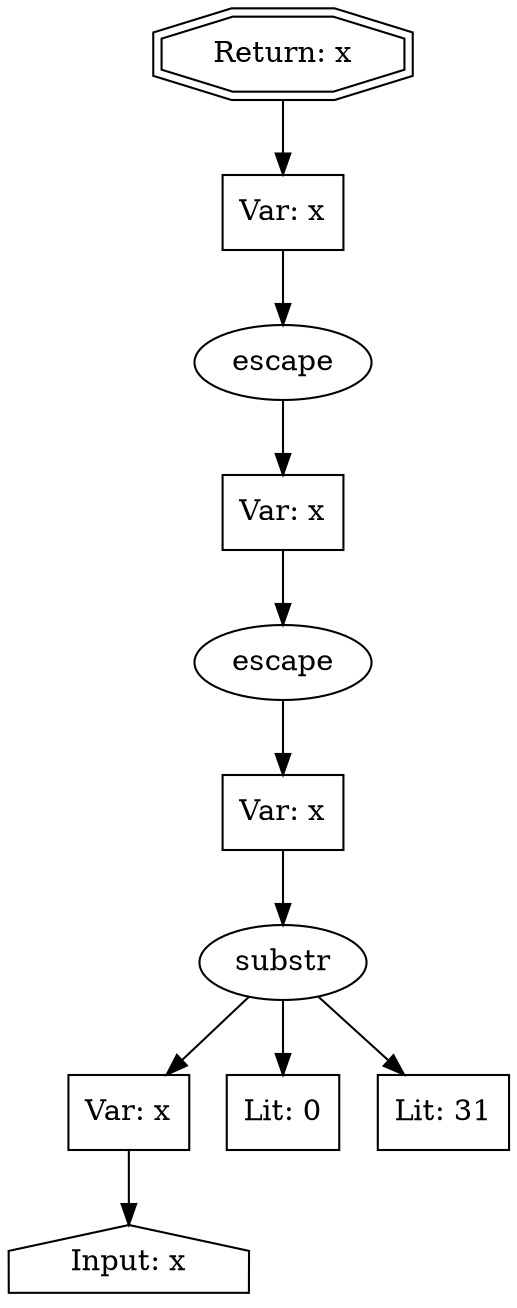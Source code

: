 // Finding: 18256fde-3ad4-4cad-94bd-1dd52f1492f7
// Finding.url: https://www.example293.com/##'></iframe></style></script></object></embed></textarea><img src=x onerror=taintfoxLog('9676dce890cf452aa99748d047abb55b')><!--/*
// Finding.parentloc: https://www.example293.com/##'></iframe></style></script></object></embed></textarea><img src=x onerror=taintfoxLog('9676dce890cf452aa99748d047abb55b')><!--/*
// Finding.domain: www.example293.com
// Finding.base_domain: example293.com
// Finding.source: location.href
// Finding.sink: innerHTML
// Sanitizer.score: 6
// Sanitizer.name: N
// Sanitizer.location: https://unitus.example294.com/custom/inread/sf/src/js/lib/bh_1.1.0.js?v=8.6 line 1 > eval - N:1:4123
// Finding.begin: 29585
// Finding.end: 29620
// Finding.original_uuid: b60a5925-1639-436d-bb35-25e34f9701a7
// Finding.TwentyFiveMillionFlowsId: 1835477702
// Finding.script: https://unitus.example294.com/custom/inread/sf/src/js/lib/bh_1.1.0.js?v=8.6 line 1 > eval
// Finding.line: 1
// Exploit.uuid: 9676dce8-90cf-452a-a997-48d047abb55b
// Exploit.success: false
// Exploit.status: validated
// Exploit.method: C
// Exploit.type: html
// Exploit.token: attribute
// Exploit.content: src
// Exploit.quote_type: '
// Exploit.tag: img
// Exploit.break_out: #'></iframe></style></script></object></embed></textarea><img src=x onerror=
// Exploit.break_in: ><!--/*
// Exploit.payload: #'></iframe></style></script></object></embed></textarea><img src=x onerror=taintfoxLog(1)><!--/*
// Exploit.begin_taint_url: 0
// Exploit.end_taint_url: 5
// Exploit.replace_begin_url: 31
// Exploit.replace_end_url: 31
// Exploit.replace_begin_param: 314
// Exploit.replace_end_param: 314
// Issues.LargestEncodeAttrStringChain: 0
// Issues.LargestTextFragmentEncodeChainLength: 0
// Issues.HasApproximation: false
// Issues.HasMissingImplementation: false
// Issues.HasInfiniteRegexWithFunctionReplacer: false
// Issues.MergedSplitAndJoins: false
// Issues.HasUrlInRhsOfReplace: false
// Issues.HasUrlInLhsOfReplace: false
// Issues.HasCookieValueInLhsOfreplace: false
// Issues.HasCookieValueInRhsOfreplace: false
// Issues.HasCookieValueInMatchPattern: false
// Issues.HasCookieValueInExecPattern: false
// Issues.RemovedLRConcats: false
// Issues.RemovedReplaceArtifacts: false
// Issues.HasUrlInMatchPattern: false
// Issues.HasUrlInExecPattern: false
// Issues.RemovedNOPreplaces: false
// Issues.Known_sanitizer: false
// DepGraph.hash: -1378341978
// DepGraph.sanitizer_hash: -1726415370

digraph cfg {
n0 [shape=house, label="Input: x"];
n1 [shape=ellipse, label="substr"];
n2 [shape=box, label="Var: x"];
n3 [shape=box, label="Lit: 0"];
n4 [shape=box, label="Lit: 31"];
n5 [shape=ellipse, label="escape"];
n6 [shape=box, label="Var: x"];
n7 [shape=ellipse, label="escape"];
n8 [shape=box, label="Var: x"];
n9 [shape=box, label="Var: x"];
n10 [shape=doubleoctagon, label="Return: x"];
n2 -> n0;
n1 -> n2;
n1 -> n3;
n1 -> n4;
n6 -> n1;
n5 -> n6;
n8 -> n5;
n7 -> n8;
n9 -> n7;
n10 -> n9;
}